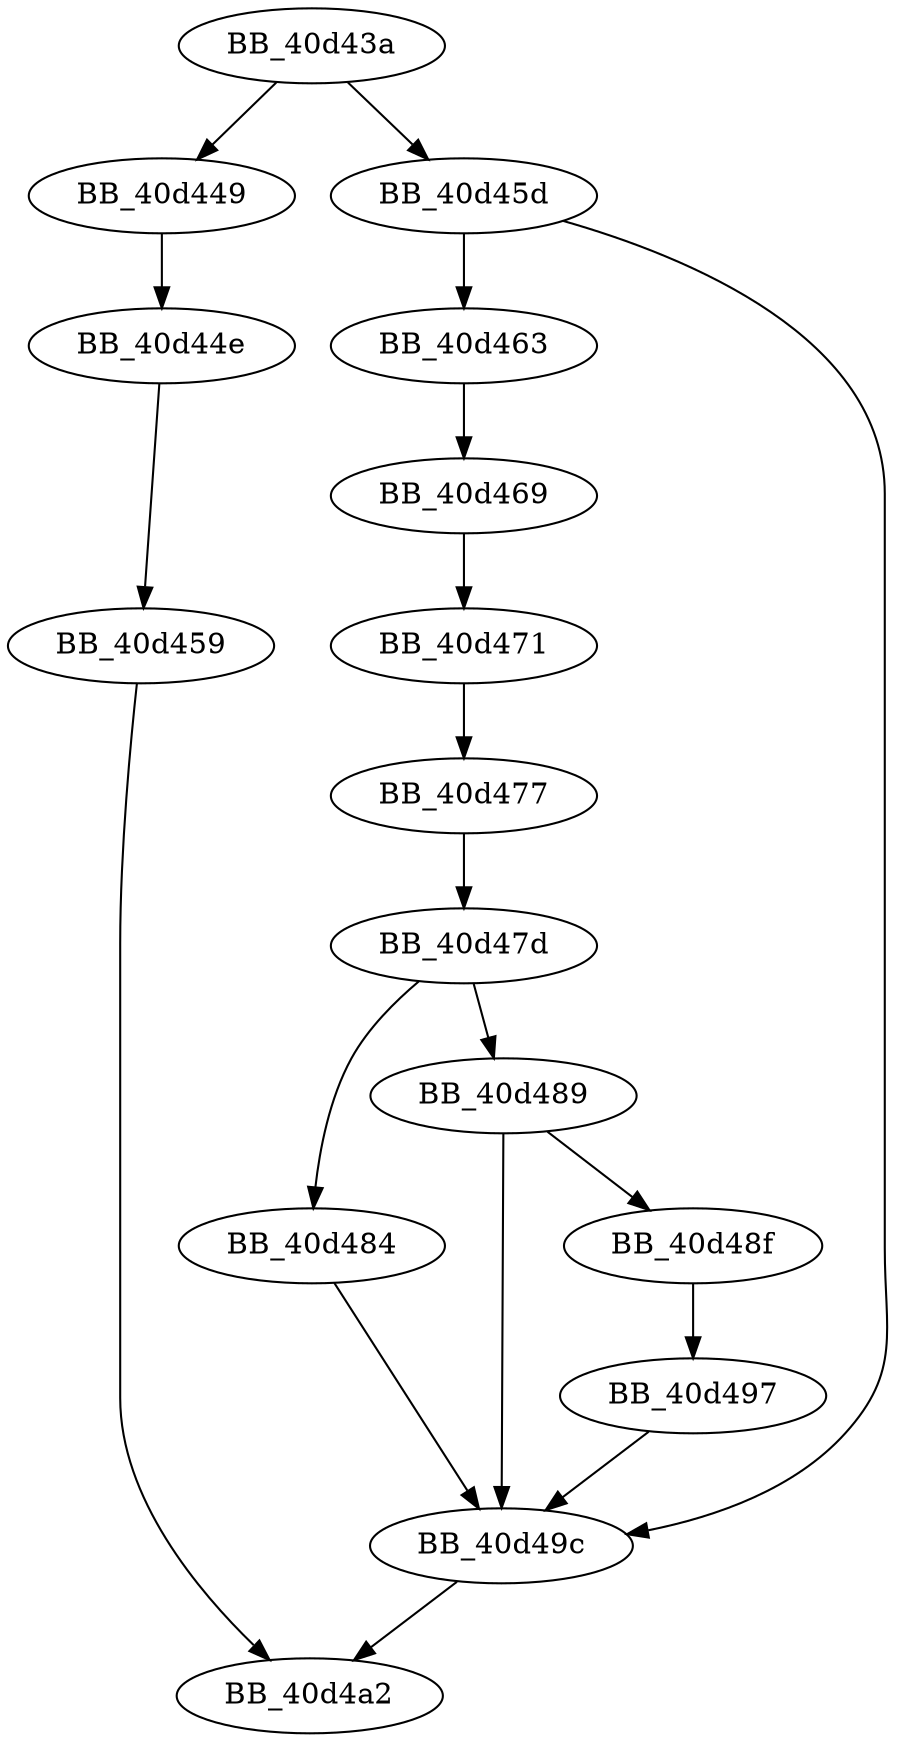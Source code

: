 DiGraph __fclose_nolock{
BB_40d43a->BB_40d449
BB_40d43a->BB_40d45d
BB_40d449->BB_40d44e
BB_40d44e->BB_40d459
BB_40d459->BB_40d4a2
BB_40d45d->BB_40d463
BB_40d45d->BB_40d49c
BB_40d463->BB_40d469
BB_40d469->BB_40d471
BB_40d471->BB_40d477
BB_40d477->BB_40d47d
BB_40d47d->BB_40d484
BB_40d47d->BB_40d489
BB_40d484->BB_40d49c
BB_40d489->BB_40d48f
BB_40d489->BB_40d49c
BB_40d48f->BB_40d497
BB_40d497->BB_40d49c
BB_40d49c->BB_40d4a2
}
